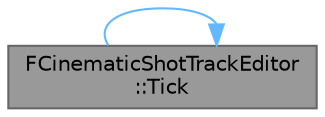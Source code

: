 digraph "FCinematicShotTrackEditor::Tick"
{
 // INTERACTIVE_SVG=YES
 // LATEX_PDF_SIZE
  bgcolor="transparent";
  edge [fontname=Helvetica,fontsize=10,labelfontname=Helvetica,labelfontsize=10];
  node [fontname=Helvetica,fontsize=10,shape=box,height=0.2,width=0.4];
  rankdir="LR";
  Node1 [id="Node000001",label="FCinematicShotTrackEditor\l::Tick",height=0.2,width=0.4,color="gray40", fillcolor="grey60", style="filled", fontcolor="black",tooltip="Ticks this tool."];
  Node1 -> Node1 [id="edge1_Node000001_Node000001",color="steelblue1",style="solid",tooltip=" "];
}
